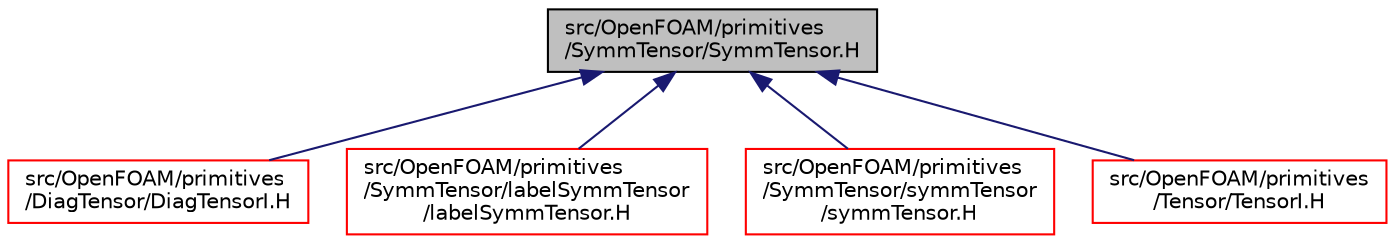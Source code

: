 digraph "src/OpenFOAM/primitives/SymmTensor/SymmTensor.H"
{
  bgcolor="transparent";
  edge [fontname="Helvetica",fontsize="10",labelfontname="Helvetica",labelfontsize="10"];
  node [fontname="Helvetica",fontsize="10",shape=record];
  Node1 [label="src/OpenFOAM/primitives\l/SymmTensor/SymmTensor.H",height=0.2,width=0.4,color="black", fillcolor="grey75", style="filled", fontcolor="black"];
  Node1 -> Node2 [dir="back",color="midnightblue",fontsize="10",style="solid",fontname="Helvetica"];
  Node2 [label="src/OpenFOAM/primitives\l/DiagTensor/DiagTensorI.H",height=0.2,width=0.4,color="red",URL="$a08956.html"];
  Node1 -> Node3 [dir="back",color="midnightblue",fontsize="10",style="solid",fontname="Helvetica"];
  Node3 [label="src/OpenFOAM/primitives\l/SymmTensor/labelSymmTensor\l/labelSymmTensor.H",height=0.2,width=0.4,color="red",URL="$a09147.html"];
  Node1 -> Node4 [dir="back",color="midnightblue",fontsize="10",style="solid",fontname="Helvetica"];
  Node4 [label="src/OpenFOAM/primitives\l/SymmTensor/symmTensor\l/symmTensor.H",height=0.2,width=0.4,color="red",URL="$a09150.html"];
  Node1 -> Node5 [dir="back",color="midnightblue",fontsize="10",style="solid",fontname="Helvetica"];
  Node5 [label="src/OpenFOAM/primitives\l/Tensor/TensorI.H",height=0.2,width=0.4,color="red",URL="$a09169.html"];
}
